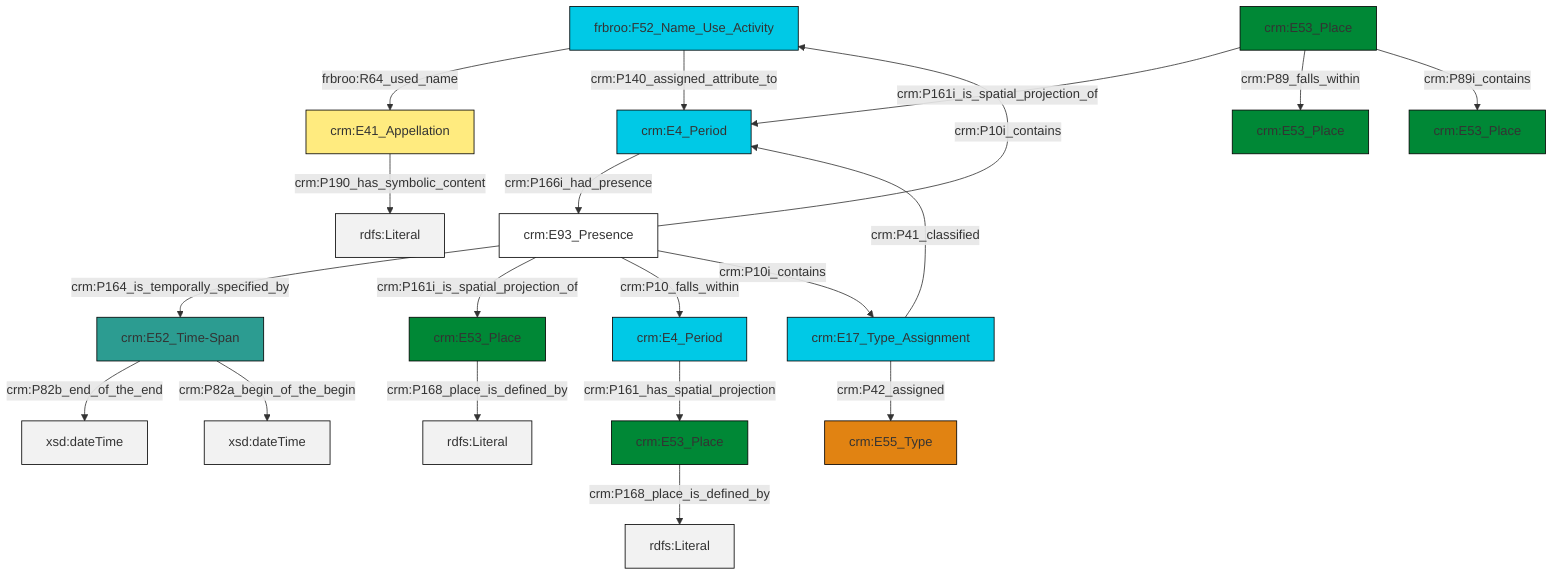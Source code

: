 graph TD
classDef Literal fill:#f2f2f2,stroke:#000000;
classDef CRM_Entity fill:#FFFFFF,stroke:#000000;
classDef Temporal_Entity fill:#00C9E6, stroke:#000000;
classDef Type fill:#E18312, stroke:#000000;
classDef Time-Span fill:#2C9C91, stroke:#000000;
classDef Appellation fill:#FFEB7F, stroke:#000000;
classDef Place fill:#008836, stroke:#000000;
classDef Persistent_Item fill:#B266B2, stroke:#000000;
classDef Conceptual_Object fill:#FFD700, stroke:#000000;
classDef Physical_Thing fill:#D2B48C, stroke:#000000;
classDef Actor fill:#f58aad, stroke:#000000;
classDef PC_Classes fill:#4ce600, stroke:#000000;
classDef Multi fill:#cccccc,stroke:#000000;

2["frbroo:F52_Name_Use_Activity"]:::Temporal_Entity -->|frbroo:R64_used_name| 3["crm:E41_Appellation"]:::Appellation
4["crm:E52_Time-Span"]:::Time-Span -->|crm:P82b_end_of_the_end| 5[xsd:dateTime]:::Literal
6["crm:E53_Place"]:::Place -->|crm:P161i_is_spatial_projection_of| 7["crm:E4_Period"]:::Temporal_Entity
8["crm:E93_Presence"]:::CRM_Entity -->|crm:P10i_contains| 2["frbroo:F52_Name_Use_Activity"]:::Temporal_Entity
8["crm:E93_Presence"]:::CRM_Entity -->|crm:P164_is_temporally_specified_by| 4["crm:E52_Time-Span"]:::Time-Span
0["crm:E53_Place"]:::Place -->|crm:P168_place_is_defined_by| 12[rdfs:Literal]:::Literal
6["crm:E53_Place"]:::Place -->|crm:P89_falls_within| 13["crm:E53_Place"]:::Place
8["crm:E93_Presence"]:::CRM_Entity -->|crm:P161i_is_spatial_projection_of| 14["crm:E53_Place"]:::Place
14["crm:E53_Place"]:::Place -->|crm:P168_place_is_defined_by| 16[rdfs:Literal]:::Literal
17["crm:E17_Type_Assignment"]:::Temporal_Entity -->|crm:P41_classified| 7["crm:E4_Period"]:::Temporal_Entity
6["crm:E53_Place"]:::Place -->|crm:P89i_contains| 18["crm:E53_Place"]:::Place
4["crm:E52_Time-Span"]:::Time-Span -->|crm:P82a_begin_of_the_begin| 22[xsd:dateTime]:::Literal
23["crm:E4_Period"]:::Temporal_Entity -->|crm:P161_has_spatial_projection| 0["crm:E53_Place"]:::Place
8["crm:E93_Presence"]:::CRM_Entity -->|crm:P10_falls_within| 23["crm:E4_Period"]:::Temporal_Entity
3["crm:E41_Appellation"]:::Appellation -->|crm:P190_has_symbolic_content| 26[rdfs:Literal]:::Literal
7["crm:E4_Period"]:::Temporal_Entity -->|crm:P166i_had_presence| 8["crm:E93_Presence"]:::CRM_Entity
2["frbroo:F52_Name_Use_Activity"]:::Temporal_Entity -->|crm:P140_assigned_attribute_to| 7["crm:E4_Period"]:::Temporal_Entity
8["crm:E93_Presence"]:::CRM_Entity -->|crm:P10i_contains| 17["crm:E17_Type_Assignment"]:::Temporal_Entity
17["crm:E17_Type_Assignment"]:::Temporal_Entity -->|crm:P42_assigned| 20["crm:E55_Type"]:::Type